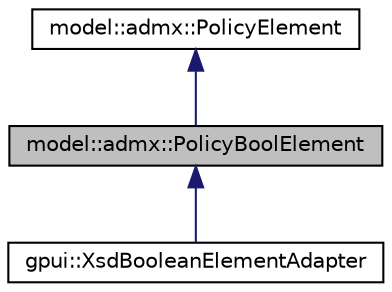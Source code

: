 digraph "model::admx::PolicyBoolElement"
{
 // LATEX_PDF_SIZE
  edge [fontname="Helvetica",fontsize="10",labelfontname="Helvetica",labelfontsize="10"];
  node [fontname="Helvetica",fontsize="10",shape=record];
  Node1 [label="model::admx::PolicyBoolElement",height=0.2,width=0.4,color="black", fillcolor="grey75", style="filled", fontcolor="black",tooltip="A choice element in a policy with associated values for the true and false cases."];
  Node2 -> Node1 [dir="back",color="midnightblue",fontsize="10",style="solid",fontname="Helvetica"];
  Node2 [label="model::admx::PolicyElement",height=0.2,width=0.4,color="black", fillcolor="white", style="filled",URL="$classmodel_1_1admx_1_1_policy_element.html",tooltip="The PolicyElement class represents the types of optional parameters defined in a policy setting."];
  Node1 -> Node3 [dir="back",color="midnightblue",fontsize="10",style="solid",fontname="Helvetica"];
  Node3 [label="gpui::XsdBooleanElementAdapter",height=0.2,width=0.4,color="black", fillcolor="white", style="filled",URL="$classgpui_1_1_xsd_boolean_element_adapter.html",tooltip=" "];
}
